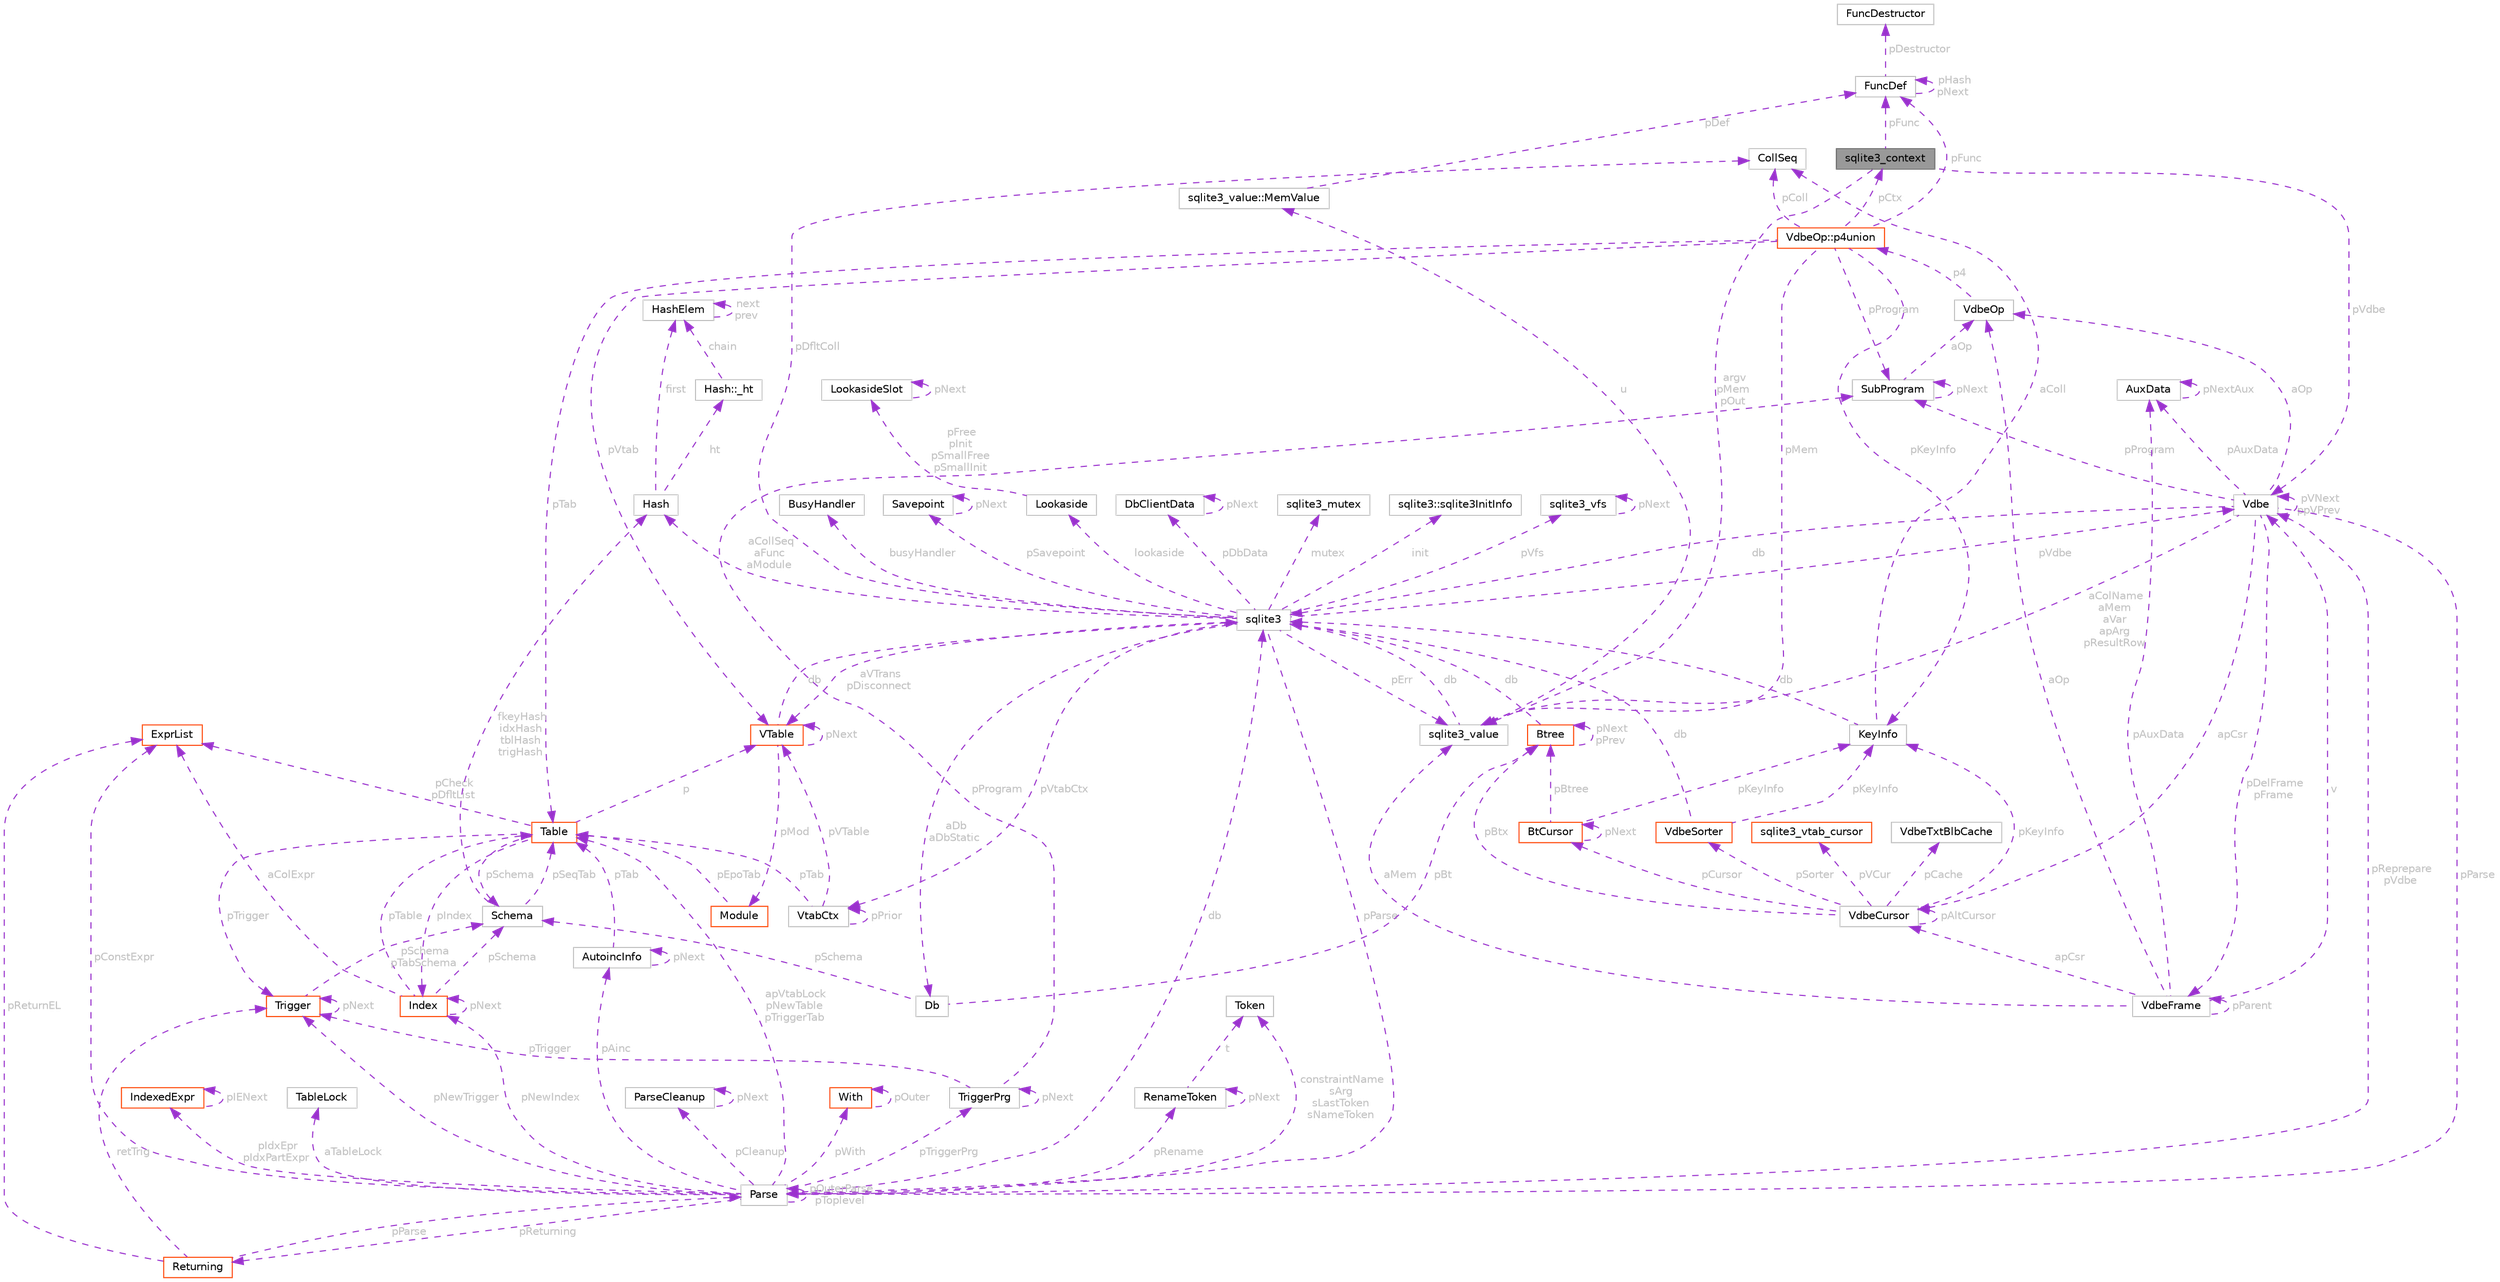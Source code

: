 digraph "sqlite3_context"
{
 // LATEX_PDF_SIZE
  bgcolor="transparent";
  edge [fontname=Helvetica,fontsize=10,labelfontname=Helvetica,labelfontsize=10];
  node [fontname=Helvetica,fontsize=10,shape=box,height=0.2,width=0.4];
  Node1 [id="Node000001",label="sqlite3_context",height=0.2,width=0.4,color="gray40", fillcolor="grey60", style="filled", fontcolor="black",tooltip=" "];
  Node2 -> Node1 [id="edge1_Node000001_Node000002",dir="back",color="darkorchid3",style="dashed",tooltip=" ",label=" argv\npMem\npOut",fontcolor="grey" ];
  Node2 [id="Node000002",label="sqlite3_value",height=0.2,width=0.4,color="grey75", fillcolor="white", style="filled",URL="$structsqlite3__value.html",tooltip=" "];
  Node3 -> Node2 [id="edge2_Node000002_Node000003",dir="back",color="darkorchid3",style="dashed",tooltip=" ",label=" u",fontcolor="grey" ];
  Node3 [id="Node000003",label="sqlite3_value::MemValue",height=0.2,width=0.4,color="grey75", fillcolor="white", style="filled",URL="$unionsqlite3__value_1_1MemValue.html",tooltip=" "];
  Node4 -> Node3 [id="edge3_Node000003_Node000004",dir="back",color="darkorchid3",style="dashed",tooltip=" ",label=" pDef",fontcolor="grey" ];
  Node4 [id="Node000004",label="FuncDef",height=0.2,width=0.4,color="grey75", fillcolor="white", style="filled",URL="$structFuncDef.html",tooltip=" "];
  Node4 -> Node4 [id="edge4_Node000004_Node000004",dir="back",color="darkorchid3",style="dashed",tooltip=" ",label=" pHash\npNext",fontcolor="grey" ];
  Node5 -> Node4 [id="edge5_Node000004_Node000005",dir="back",color="darkorchid3",style="dashed",tooltip=" ",label=" pDestructor",fontcolor="grey" ];
  Node5 [id="Node000005",label="FuncDestructor",height=0.2,width=0.4,color="grey75", fillcolor="white", style="filled",URL="$structFuncDestructor.html",tooltip=" "];
  Node6 -> Node2 [id="edge6_Node000002_Node000006",dir="back",color="darkorchid3",style="dashed",tooltip=" ",label=" db",fontcolor="grey" ];
  Node6 [id="Node000006",label="sqlite3",height=0.2,width=0.4,color="grey75", fillcolor="white", style="filled",URL="$structsqlite3.html",tooltip=" "];
  Node7 -> Node6 [id="edge7_Node000006_Node000007",dir="back",color="darkorchid3",style="dashed",tooltip=" ",label=" pVfs",fontcolor="grey" ];
  Node7 [id="Node000007",label="sqlite3_vfs",height=0.2,width=0.4,color="grey75", fillcolor="white", style="filled",URL="$structsqlite3__vfs.html",tooltip=" "];
  Node7 -> Node7 [id="edge8_Node000007_Node000007",dir="back",color="darkorchid3",style="dashed",tooltip=" ",label=" pNext",fontcolor="grey" ];
  Node8 -> Node6 [id="edge9_Node000006_Node000008",dir="back",color="darkorchid3",style="dashed",tooltip=" ",label=" pVdbe",fontcolor="grey" ];
  Node8 [id="Node000008",label="Vdbe",height=0.2,width=0.4,color="grey75", fillcolor="white", style="filled",URL="$structVdbe.html",tooltip=" "];
  Node6 -> Node8 [id="edge10_Node000008_Node000006",dir="back",color="darkorchid3",style="dashed",tooltip=" ",label=" db",fontcolor="grey" ];
  Node8 -> Node8 [id="edge11_Node000008_Node000008",dir="back",color="darkorchid3",style="dashed",tooltip=" ",label=" pVNext\nppVPrev",fontcolor="grey" ];
  Node9 -> Node8 [id="edge12_Node000008_Node000009",dir="back",color="darkorchid3",style="dashed",tooltip=" ",label=" pParse",fontcolor="grey" ];
  Node9 [id="Node000009",label="Parse",height=0.2,width=0.4,color="grey75", fillcolor="white", style="filled",URL="$structParse.html",tooltip=" "];
  Node6 -> Node9 [id="edge13_Node000009_Node000006",dir="back",color="darkorchid3",style="dashed",tooltip=" ",label=" db",fontcolor="grey" ];
  Node8 -> Node9 [id="edge14_Node000009_Node000008",dir="back",color="darkorchid3",style="dashed",tooltip=" ",label=" pReprepare\npVdbe",fontcolor="grey" ];
  Node10 -> Node9 [id="edge15_Node000009_Node000010",dir="back",color="darkorchid3",style="dashed",tooltip=" ",label=" pConstExpr",fontcolor="grey" ];
  Node10 [id="Node000010",label="ExprList",height=0.2,width=0.4,color="orangered", fillcolor="white", style="filled",URL="$structExprList.html",tooltip=" "];
  Node42 -> Node9 [id="edge16_Node000009_Node000042",dir="back",color="darkorchid3",style="dashed",tooltip=" ",label=" pIdxEpr\npIdxPartExpr",fontcolor="grey" ];
  Node42 [id="Node000042",label="IndexedExpr",height=0.2,width=0.4,color="orangered", fillcolor="white", style="filled",URL="$structIndexedExpr.html",tooltip=" "];
  Node42 -> Node42 [id="edge17_Node000042_Node000042",dir="back",color="darkorchid3",style="dashed",tooltip=" ",label=" pIENext",fontcolor="grey" ];
  Node43 -> Node9 [id="edge18_Node000009_Node000043",dir="back",color="darkorchid3",style="dashed",tooltip=" ",label=" aTableLock",fontcolor="grey" ];
  Node43 [id="Node000043",label="TableLock",height=0.2,width=0.4,color="grey75", fillcolor="white", style="filled",URL="$structTableLock.html",tooltip=" "];
  Node44 -> Node9 [id="edge19_Node000009_Node000044",dir="back",color="darkorchid3",style="dashed",tooltip=" ",label=" pAinc",fontcolor="grey" ];
  Node44 [id="Node000044",label="AutoincInfo",height=0.2,width=0.4,color="grey75", fillcolor="white", style="filled",URL="$structAutoincInfo.html",tooltip=" "];
  Node44 -> Node44 [id="edge20_Node000044_Node000044",dir="back",color="darkorchid3",style="dashed",tooltip=" ",label=" pNext",fontcolor="grey" ];
  Node16 -> Node44 [id="edge21_Node000044_Node000016",dir="back",color="darkorchid3",style="dashed",tooltip=" ",label=" pTab",fontcolor="grey" ];
  Node16 [id="Node000016",label="Table",height=0.2,width=0.4,color="orangered", fillcolor="white", style="filled",URL="$structTable.html",tooltip=" "];
  Node18 -> Node16 [id="edge22_Node000016_Node000018",dir="back",color="darkorchid3",style="dashed",tooltip=" ",label=" pIndex",fontcolor="grey" ];
  Node18 [id="Node000018",label="Index",height=0.2,width=0.4,color="orangered", fillcolor="white", style="filled",URL="$structIndex.html",tooltip=" "];
  Node16 -> Node18 [id="edge23_Node000018_Node000016",dir="back",color="darkorchid3",style="dashed",tooltip=" ",label=" pTable",fontcolor="grey" ];
  Node18 -> Node18 [id="edge24_Node000018_Node000018",dir="back",color="darkorchid3",style="dashed",tooltip=" ",label=" pNext",fontcolor="grey" ];
  Node19 -> Node18 [id="edge25_Node000018_Node000019",dir="back",color="darkorchid3",style="dashed",tooltip=" ",label=" pSchema",fontcolor="grey" ];
  Node19 [id="Node000019",label="Schema",height=0.2,width=0.4,color="grey75", fillcolor="white", style="filled",URL="$structSchema.html",tooltip=" "];
  Node20 -> Node19 [id="edge26_Node000019_Node000020",dir="back",color="darkorchid3",style="dashed",tooltip=" ",label=" fkeyHash\nidxHash\ntblHash\ntrigHash",fontcolor="grey" ];
  Node20 [id="Node000020",label="Hash",height=0.2,width=0.4,color="grey75", fillcolor="white", style="filled",URL="$structHash.html",tooltip=" "];
  Node21 -> Node20 [id="edge27_Node000020_Node000021",dir="back",color="darkorchid3",style="dashed",tooltip=" ",label=" first",fontcolor="grey" ];
  Node21 [id="Node000021",label="HashElem",height=0.2,width=0.4,color="grey75", fillcolor="white", style="filled",URL="$structHashElem.html",tooltip=" "];
  Node21 -> Node21 [id="edge28_Node000021_Node000021",dir="back",color="darkorchid3",style="dashed",tooltip=" ",label=" next\nprev",fontcolor="grey" ];
  Node22 -> Node20 [id="edge29_Node000020_Node000022",dir="back",color="darkorchid3",style="dashed",tooltip=" ",label=" ht",fontcolor="grey" ];
  Node22 [id="Node000022",label="Hash::_ht",height=0.2,width=0.4,color="grey75", fillcolor="white", style="filled",URL="$structHash_1_1__ht.html",tooltip=" "];
  Node21 -> Node22 [id="edge30_Node000022_Node000021",dir="back",color="darkorchid3",style="dashed",tooltip=" ",label=" chain",fontcolor="grey" ];
  Node16 -> Node19 [id="edge31_Node000019_Node000016",dir="back",color="darkorchid3",style="dashed",tooltip=" ",label=" pSeqTab",fontcolor="grey" ];
  Node10 -> Node18 [id="edge32_Node000018_Node000010",dir="back",color="darkorchid3",style="dashed",tooltip=" ",label=" aColExpr",fontcolor="grey" ];
  Node10 -> Node16 [id="edge33_Node000016_Node000010",dir="back",color="darkorchid3",style="dashed",tooltip=" ",label=" pCheck\npDfltList",fontcolor="grey" ];
  Node30 -> Node16 [id="edge34_Node000016_Node000030",dir="back",color="darkorchid3",style="dashed",tooltip=" ",label=" p",fontcolor="grey" ];
  Node30 [id="Node000030",label="VTable",height=0.2,width=0.4,color="orangered", fillcolor="white", style="filled",URL="$structVTable.html",tooltip=" "];
  Node6 -> Node30 [id="edge35_Node000030_Node000006",dir="back",color="darkorchid3",style="dashed",tooltip=" ",label=" db",fontcolor="grey" ];
  Node31 -> Node30 [id="edge36_Node000030_Node000031",dir="back",color="darkorchid3",style="dashed",tooltip=" ",label=" pMod",fontcolor="grey" ];
  Node31 [id="Node000031",label="Module",height=0.2,width=0.4,color="orangered", fillcolor="white", style="filled",URL="$structModule.html",tooltip=" "];
  Node16 -> Node31 [id="edge37_Node000031_Node000016",dir="back",color="darkorchid3",style="dashed",tooltip=" ",label=" pEpoTab",fontcolor="grey" ];
  Node30 -> Node30 [id="edge38_Node000030_Node000030",dir="back",color="darkorchid3",style="dashed",tooltip=" ",label=" pNext",fontcolor="grey" ];
  Node24 -> Node16 [id="edge39_Node000016_Node000024",dir="back",color="darkorchid3",style="dashed",tooltip=" ",label=" pTrigger",fontcolor="grey" ];
  Node24 [id="Node000024",label="Trigger",height=0.2,width=0.4,color="orangered", fillcolor="white", style="filled",URL="$structTrigger.html",tooltip=" "];
  Node19 -> Node24 [id="edge40_Node000024_Node000019",dir="back",color="darkorchid3",style="dashed",tooltip=" ",label=" pSchema\npTabSchema",fontcolor="grey" ];
  Node24 -> Node24 [id="edge41_Node000024_Node000024",dir="back",color="darkorchid3",style="dashed",tooltip=" ",label=" pNext",fontcolor="grey" ];
  Node19 -> Node16 [id="edge42_Node000016_Node000019",dir="back",color="darkorchid3",style="dashed",tooltip=" ",label=" pSchema",fontcolor="grey" ];
  Node9 -> Node9 [id="edge43_Node000009_Node000009",dir="back",color="darkorchid3",style="dashed",tooltip=" ",label=" pOuterParse\npToplevel",fontcolor="grey" ];
  Node16 -> Node9 [id="edge44_Node000009_Node000016",dir="back",color="darkorchid3",style="dashed",tooltip=" ",label=" apVtabLock\npNewTable\npTriggerTab",fontcolor="grey" ];
  Node45 -> Node9 [id="edge45_Node000009_Node000045",dir="back",color="darkorchid3",style="dashed",tooltip=" ",label=" pTriggerPrg",fontcolor="grey" ];
  Node45 [id="Node000045",label="TriggerPrg",height=0.2,width=0.4,color="grey75", fillcolor="white", style="filled",URL="$structTriggerPrg.html",tooltip=" "];
  Node24 -> Node45 [id="edge46_Node000045_Node000024",dir="back",color="darkorchid3",style="dashed",tooltip=" ",label=" pTrigger",fontcolor="grey" ];
  Node45 -> Node45 [id="edge47_Node000045_Node000045",dir="back",color="darkorchid3",style="dashed",tooltip=" ",label=" pNext",fontcolor="grey" ];
  Node46 -> Node45 [id="edge48_Node000045_Node000046",dir="back",color="darkorchid3",style="dashed",tooltip=" ",label=" pProgram",fontcolor="grey" ];
  Node46 [id="Node000046",label="SubProgram",height=0.2,width=0.4,color="grey75", fillcolor="white", style="filled",URL="$structSubProgram.html",tooltip=" "];
  Node47 -> Node46 [id="edge49_Node000046_Node000047",dir="back",color="darkorchid3",style="dashed",tooltip=" ",label=" aOp",fontcolor="grey" ];
  Node47 [id="Node000047",label="VdbeOp",height=0.2,width=0.4,color="grey75", fillcolor="white", style="filled",URL="$structVdbeOp.html",tooltip=" "];
  Node48 -> Node47 [id="edge50_Node000047_Node000048",dir="back",color="darkorchid3",style="dashed",tooltip=" ",label=" p4",fontcolor="grey" ];
  Node48 [id="Node000048",label="VdbeOp::p4union",height=0.2,width=0.4,color="orangered", fillcolor="white", style="filled",URL="$unionVdbeOp_1_1p4union.html",tooltip=" "];
  Node4 -> Node48 [id="edge51_Node000048_Node000004",dir="back",color="darkorchid3",style="dashed",tooltip=" ",label=" pFunc",fontcolor="grey" ];
  Node1 -> Node48 [id="edge52_Node000048_Node000001",dir="back",color="darkorchid3",style="dashed",tooltip=" ",label=" pCtx",fontcolor="grey" ];
  Node49 -> Node48 [id="edge53_Node000048_Node000049",dir="back",color="darkorchid3",style="dashed",tooltip=" ",label=" pColl",fontcolor="grey" ];
  Node49 [id="Node000049",label="CollSeq",height=0.2,width=0.4,color="grey75", fillcolor="white", style="filled",URL="$structCollSeq.html",tooltip=" "];
  Node2 -> Node48 [id="edge54_Node000048_Node000002",dir="back",color="darkorchid3",style="dashed",tooltip=" ",label=" pMem",fontcolor="grey" ];
  Node30 -> Node48 [id="edge55_Node000048_Node000030",dir="back",color="darkorchid3",style="dashed",tooltip=" ",label=" pVtab",fontcolor="grey" ];
  Node50 -> Node48 [id="edge56_Node000048_Node000050",dir="back",color="darkorchid3",style="dashed",tooltip=" ",label=" pKeyInfo",fontcolor="grey" ];
  Node50 [id="Node000050",label="KeyInfo",height=0.2,width=0.4,color="grey75", fillcolor="white", style="filled",URL="$structKeyInfo.html",tooltip=" "];
  Node6 -> Node50 [id="edge57_Node000050_Node000006",dir="back",color="darkorchid3",style="dashed",tooltip=" ",label=" db",fontcolor="grey" ];
  Node49 -> Node50 [id="edge58_Node000050_Node000049",dir="back",color="darkorchid3",style="dashed",tooltip=" ",label=" aColl",fontcolor="grey" ];
  Node46 -> Node48 [id="edge59_Node000048_Node000046",dir="back",color="darkorchid3",style="dashed",tooltip=" ",label=" pProgram",fontcolor="grey" ];
  Node16 -> Node48 [id="edge60_Node000048_Node000016",dir="back",color="darkorchid3",style="dashed",tooltip=" ",label=" pTab",fontcolor="grey" ];
  Node46 -> Node46 [id="edge61_Node000046_Node000046",dir="back",color="darkorchid3",style="dashed",tooltip=" ",label=" pNext",fontcolor="grey" ];
  Node52 -> Node9 [id="edge62_Node000009_Node000052",dir="back",color="darkorchid3",style="dashed",tooltip=" ",label=" pCleanup",fontcolor="grey" ];
  Node52 [id="Node000052",label="ParseCleanup",height=0.2,width=0.4,color="grey75", fillcolor="white", style="filled",URL="$structParseCleanup.html",tooltip=" "];
  Node52 -> Node52 [id="edge63_Node000052_Node000052",dir="back",color="darkorchid3",style="dashed",tooltip=" ",label=" pNext",fontcolor="grey" ];
  Node53 -> Node9 [id="edge64_Node000009_Node000053",dir="back",color="darkorchid3",style="dashed",tooltip=" ",label=" constraintName\nsArg\nsLastToken\nsNameToken",fontcolor="grey" ];
  Node53 [id="Node000053",label="Token",height=0.2,width=0.4,color="grey75", fillcolor="white", style="filled",URL="$structToken.html",tooltip=" "];
  Node54 -> Node9 [id="edge65_Node000009_Node000054",dir="back",color="darkorchid3",style="dashed",tooltip=" ",label=" pReturning",fontcolor="grey" ];
  Node54 [id="Node000054",label="Returning",height=0.2,width=0.4,color="orangered", fillcolor="white", style="filled",URL="$structReturning.html",tooltip=" "];
  Node9 -> Node54 [id="edge66_Node000054_Node000009",dir="back",color="darkorchid3",style="dashed",tooltip=" ",label=" pParse",fontcolor="grey" ];
  Node10 -> Node54 [id="edge67_Node000054_Node000010",dir="back",color="darkorchid3",style="dashed",tooltip=" ",label=" pReturnEL",fontcolor="grey" ];
  Node24 -> Node54 [id="edge68_Node000054_Node000024",dir="back",color="darkorchid3",style="dashed",tooltip=" ",label=" retTrig",fontcolor="grey" ];
  Node18 -> Node9 [id="edge69_Node000009_Node000018",dir="back",color="darkorchid3",style="dashed",tooltip=" ",label=" pNewIndex",fontcolor="grey" ];
  Node24 -> Node9 [id="edge70_Node000009_Node000024",dir="back",color="darkorchid3",style="dashed",tooltip=" ",label=" pNewTrigger",fontcolor="grey" ];
  Node36 -> Node9 [id="edge71_Node000009_Node000036",dir="back",color="darkorchid3",style="dashed",tooltip=" ",label=" pWith",fontcolor="grey" ];
  Node36 [id="Node000036",label="With",height=0.2,width=0.4,color="orangered", fillcolor="white", style="filled",URL="$structWith.html",tooltip=" "];
  Node36 -> Node36 [id="edge72_Node000036_Node000036",dir="back",color="darkorchid3",style="dashed",tooltip=" ",label=" pOuter",fontcolor="grey" ];
  Node55 -> Node9 [id="edge73_Node000009_Node000055",dir="back",color="darkorchid3",style="dashed",tooltip=" ",label=" pRename",fontcolor="grey" ];
  Node55 [id="Node000055",label="RenameToken",height=0.2,width=0.4,color="grey75", fillcolor="white", style="filled",URL="$structRenameToken.html",tooltip=" "];
  Node53 -> Node55 [id="edge74_Node000055_Node000053",dir="back",color="darkorchid3",style="dashed",tooltip=" ",label=" t",fontcolor="grey" ];
  Node55 -> Node55 [id="edge75_Node000055_Node000055",dir="back",color="darkorchid3",style="dashed",tooltip=" ",label=" pNext",fontcolor="grey" ];
  Node2 -> Node8 [id="edge76_Node000008_Node000002",dir="back",color="darkorchid3",style="dashed",tooltip=" ",label=" aColName\naMem\naVar\napArg\npResultRow",fontcolor="grey" ];
  Node56 -> Node8 [id="edge77_Node000008_Node000056",dir="back",color="darkorchid3",style="dashed",tooltip=" ",label=" apCsr",fontcolor="grey" ];
  Node56 [id="Node000056",label="VdbeCursor",height=0.2,width=0.4,color="grey75", fillcolor="white", style="filled",URL="$structVdbeCursor.html",tooltip=" "];
  Node57 -> Node56 [id="edge78_Node000056_Node000057",dir="back",color="darkorchid3",style="dashed",tooltip=" ",label=" pBtx",fontcolor="grey" ];
  Node57 [id="Node000057",label="Btree",height=0.2,width=0.4,color="orangered", fillcolor="white", style="filled",URL="$structBtree.html",tooltip=" "];
  Node6 -> Node57 [id="edge79_Node000057_Node000006",dir="back",color="darkorchid3",style="dashed",tooltip=" ",label=" db",fontcolor="grey" ];
  Node57 -> Node57 [id="edge80_Node000057_Node000057",dir="back",color="darkorchid3",style="dashed",tooltip=" ",label=" pNext\npPrev",fontcolor="grey" ];
  Node56 -> Node56 [id="edge81_Node000056_Node000056",dir="back",color="darkorchid3",style="dashed",tooltip=" ",label=" pAltCursor",fontcolor="grey" ];
  Node70 -> Node56 [id="edge82_Node000056_Node000070",dir="back",color="darkorchid3",style="dashed",tooltip=" ",label=" pCursor",fontcolor="grey" ];
  Node70 [id="Node000070",label="BtCursor",height=0.2,width=0.4,color="orangered", fillcolor="white", style="filled",URL="$structBtCursor.html",tooltip=" "];
  Node57 -> Node70 [id="edge83_Node000070_Node000057",dir="back",color="darkorchid3",style="dashed",tooltip=" ",label=" pBtree",fontcolor="grey" ];
  Node70 -> Node70 [id="edge84_Node000070_Node000070",dir="back",color="darkorchid3",style="dashed",tooltip=" ",label=" pNext",fontcolor="grey" ];
  Node50 -> Node70 [id="edge85_Node000070_Node000050",dir="back",color="darkorchid3",style="dashed",tooltip=" ",label=" pKeyInfo",fontcolor="grey" ];
  Node75 -> Node56 [id="edge86_Node000056_Node000075",dir="back",color="darkorchid3",style="dashed",tooltip=" ",label=" pVCur",fontcolor="grey" ];
  Node75 [id="Node000075",label="sqlite3_vtab_cursor",height=0.2,width=0.4,color="orangered", fillcolor="white", style="filled",URL="$structsqlite3__vtab__cursor.html",tooltip=" "];
  Node76 -> Node56 [id="edge87_Node000056_Node000076",dir="back",color="darkorchid3",style="dashed",tooltip=" ",label=" pSorter",fontcolor="grey" ];
  Node76 [id="Node000076",label="VdbeSorter",height=0.2,width=0.4,color="orangered", fillcolor="white", style="filled",URL="$structVdbeSorter.html",tooltip=" "];
  Node6 -> Node76 [id="edge88_Node000076_Node000006",dir="back",color="darkorchid3",style="dashed",tooltip=" ",label=" db",fontcolor="grey" ];
  Node50 -> Node76 [id="edge89_Node000076_Node000050",dir="back",color="darkorchid3",style="dashed",tooltip=" ",label=" pKeyInfo",fontcolor="grey" ];
  Node50 -> Node56 [id="edge90_Node000056_Node000050",dir="back",color="darkorchid3",style="dashed",tooltip=" ",label=" pKeyInfo",fontcolor="grey" ];
  Node86 -> Node56 [id="edge91_Node000056_Node000086",dir="back",color="darkorchid3",style="dashed",tooltip=" ",label=" pCache",fontcolor="grey" ];
  Node86 [id="Node000086",label="VdbeTxtBlbCache",height=0.2,width=0.4,color="grey75", fillcolor="white", style="filled",URL="$structVdbeTxtBlbCache.html",tooltip=" "];
  Node47 -> Node8 [id="edge92_Node000008_Node000047",dir="back",color="darkorchid3",style="dashed",tooltip=" ",label=" aOp",fontcolor="grey" ];
  Node87 -> Node8 [id="edge93_Node000008_Node000087",dir="back",color="darkorchid3",style="dashed",tooltip=" ",label=" pDelFrame\npFrame",fontcolor="grey" ];
  Node87 [id="Node000087",label="VdbeFrame",height=0.2,width=0.4,color="grey75", fillcolor="white", style="filled",URL="$structVdbeFrame.html",tooltip=" "];
  Node8 -> Node87 [id="edge94_Node000087_Node000008",dir="back",color="darkorchid3",style="dashed",tooltip=" ",label=" v",fontcolor="grey" ];
  Node87 -> Node87 [id="edge95_Node000087_Node000087",dir="back",color="darkorchid3",style="dashed",tooltip=" ",label=" pParent",fontcolor="grey" ];
  Node47 -> Node87 [id="edge96_Node000087_Node000047",dir="back",color="darkorchid3",style="dashed",tooltip=" ",label=" aOp",fontcolor="grey" ];
  Node2 -> Node87 [id="edge97_Node000087_Node000002",dir="back",color="darkorchid3",style="dashed",tooltip=" ",label=" aMem",fontcolor="grey" ];
  Node56 -> Node87 [id="edge98_Node000087_Node000056",dir="back",color="darkorchid3",style="dashed",tooltip=" ",label=" apCsr",fontcolor="grey" ];
  Node88 -> Node87 [id="edge99_Node000087_Node000088",dir="back",color="darkorchid3",style="dashed",tooltip=" ",label=" pAuxData",fontcolor="grey" ];
  Node88 [id="Node000088",label="AuxData",height=0.2,width=0.4,color="grey75", fillcolor="white", style="filled",URL="$structAuxData.html",tooltip=" "];
  Node88 -> Node88 [id="edge100_Node000088_Node000088",dir="back",color="darkorchid3",style="dashed",tooltip=" ",label=" pNextAux",fontcolor="grey" ];
  Node46 -> Node8 [id="edge101_Node000008_Node000046",dir="back",color="darkorchid3",style="dashed",tooltip=" ",label=" pProgram",fontcolor="grey" ];
  Node88 -> Node8 [id="edge102_Node000008_Node000088",dir="back",color="darkorchid3",style="dashed",tooltip=" ",label=" pAuxData",fontcolor="grey" ];
  Node49 -> Node6 [id="edge103_Node000006_Node000049",dir="back",color="darkorchid3",style="dashed",tooltip=" ",label=" pDfltColl",fontcolor="grey" ];
  Node73 -> Node6 [id="edge104_Node000006_Node000073",dir="back",color="darkorchid3",style="dashed",tooltip=" ",label=" mutex",fontcolor="grey" ];
  Node73 [id="Node000073",label="sqlite3_mutex",height=0.2,width=0.4,color="grey75", fillcolor="white", style="filled",URL="$structsqlite3__mutex.html",tooltip=" "];
  Node89 -> Node6 [id="edge105_Node000006_Node000089",dir="back",color="darkorchid3",style="dashed",tooltip=" ",label=" aDb\naDbStatic",fontcolor="grey" ];
  Node89 [id="Node000089",label="Db",height=0.2,width=0.4,color="grey75", fillcolor="white", style="filled",URL="$structDb.html",tooltip=" "];
  Node57 -> Node89 [id="edge106_Node000089_Node000057",dir="back",color="darkorchid3",style="dashed",tooltip=" ",label=" pBt",fontcolor="grey" ];
  Node19 -> Node89 [id="edge107_Node000089_Node000019",dir="back",color="darkorchid3",style="dashed",tooltip=" ",label=" pSchema",fontcolor="grey" ];
  Node90 -> Node6 [id="edge108_Node000006_Node000090",dir="back",color="darkorchid3",style="dashed",tooltip=" ",label=" init",fontcolor="grey" ];
  Node90 [id="Node000090",label="sqlite3::sqlite3InitInfo",height=0.2,width=0.4,color="grey75", fillcolor="white", style="filled",URL="$structsqlite3_1_1sqlite3InitInfo.html",tooltip=" "];
  Node9 -> Node6 [id="edge109_Node000006_Node000009",dir="back",color="darkorchid3",style="dashed",tooltip=" ",label=" pParse",fontcolor="grey" ];
  Node2 -> Node6 [id="edge110_Node000006_Node000002",dir="back",color="darkorchid3",style="dashed",tooltip=" ",label=" pErr",fontcolor="grey" ];
  Node91 -> Node6 [id="edge111_Node000006_Node000091",dir="back",color="darkorchid3",style="dashed",tooltip=" ",label=" lookaside",fontcolor="grey" ];
  Node91 [id="Node000091",label="Lookaside",height=0.2,width=0.4,color="grey75", fillcolor="white", style="filled",URL="$structLookaside.html",tooltip=" "];
  Node92 -> Node91 [id="edge112_Node000091_Node000092",dir="back",color="darkorchid3",style="dashed",tooltip=" ",label=" pFree\npInit\npSmallFree\npSmallInit",fontcolor="grey" ];
  Node92 [id="Node000092",label="LookasideSlot",height=0.2,width=0.4,color="grey75", fillcolor="white", style="filled",URL="$structLookasideSlot.html",tooltip=" "];
  Node92 -> Node92 [id="edge113_Node000092_Node000092",dir="back",color="darkorchid3",style="dashed",tooltip=" ",label=" pNext",fontcolor="grey" ];
  Node20 -> Node6 [id="edge114_Node000006_Node000020",dir="back",color="darkorchid3",style="dashed",tooltip=" ",label=" aCollSeq\naFunc\naModule",fontcolor="grey" ];
  Node93 -> Node6 [id="edge115_Node000006_Node000093",dir="back",color="darkorchid3",style="dashed",tooltip=" ",label=" pVtabCtx",fontcolor="grey" ];
  Node93 [id="Node000093",label="VtabCtx",height=0.2,width=0.4,color="grey75", fillcolor="white", style="filled",URL="$structVtabCtx.html",tooltip=" "];
  Node30 -> Node93 [id="edge116_Node000093_Node000030",dir="back",color="darkorchid3",style="dashed",tooltip=" ",label=" pVTable",fontcolor="grey" ];
  Node16 -> Node93 [id="edge117_Node000093_Node000016",dir="back",color="darkorchid3",style="dashed",tooltip=" ",label=" pTab",fontcolor="grey" ];
  Node93 -> Node93 [id="edge118_Node000093_Node000093",dir="back",color="darkorchid3",style="dashed",tooltip=" ",label=" pPrior",fontcolor="grey" ];
  Node30 -> Node6 [id="edge119_Node000006_Node000030",dir="back",color="darkorchid3",style="dashed",tooltip=" ",label=" aVTrans\npDisconnect",fontcolor="grey" ];
  Node94 -> Node6 [id="edge120_Node000006_Node000094",dir="back",color="darkorchid3",style="dashed",tooltip=" ",label=" busyHandler",fontcolor="grey" ];
  Node94 [id="Node000094",label="BusyHandler",height=0.2,width=0.4,color="grey75", fillcolor="white", style="filled",URL="$structBusyHandler.html",tooltip=" "];
  Node95 -> Node6 [id="edge121_Node000006_Node000095",dir="back",color="darkorchid3",style="dashed",tooltip=" ",label=" pSavepoint",fontcolor="grey" ];
  Node95 [id="Node000095",label="Savepoint",height=0.2,width=0.4,color="grey75", fillcolor="white", style="filled",URL="$structSavepoint.html",tooltip=" "];
  Node95 -> Node95 [id="edge122_Node000095_Node000095",dir="back",color="darkorchid3",style="dashed",tooltip=" ",label=" pNext",fontcolor="grey" ];
  Node96 -> Node6 [id="edge123_Node000006_Node000096",dir="back",color="darkorchid3",style="dashed",tooltip=" ",label=" pDbData",fontcolor="grey" ];
  Node96 [id="Node000096",label="DbClientData",height=0.2,width=0.4,color="grey75", fillcolor="white", style="filled",URL="$structDbClientData.html",tooltip=" "];
  Node96 -> Node96 [id="edge124_Node000096_Node000096",dir="back",color="darkorchid3",style="dashed",tooltip=" ",label=" pNext",fontcolor="grey" ];
  Node4 -> Node1 [id="edge125_Node000001_Node000004",dir="back",color="darkorchid3",style="dashed",tooltip=" ",label=" pFunc",fontcolor="grey" ];
  Node8 -> Node1 [id="edge126_Node000001_Node000008",dir="back",color="darkorchid3",style="dashed",tooltip=" ",label=" pVdbe",fontcolor="grey" ];
}
